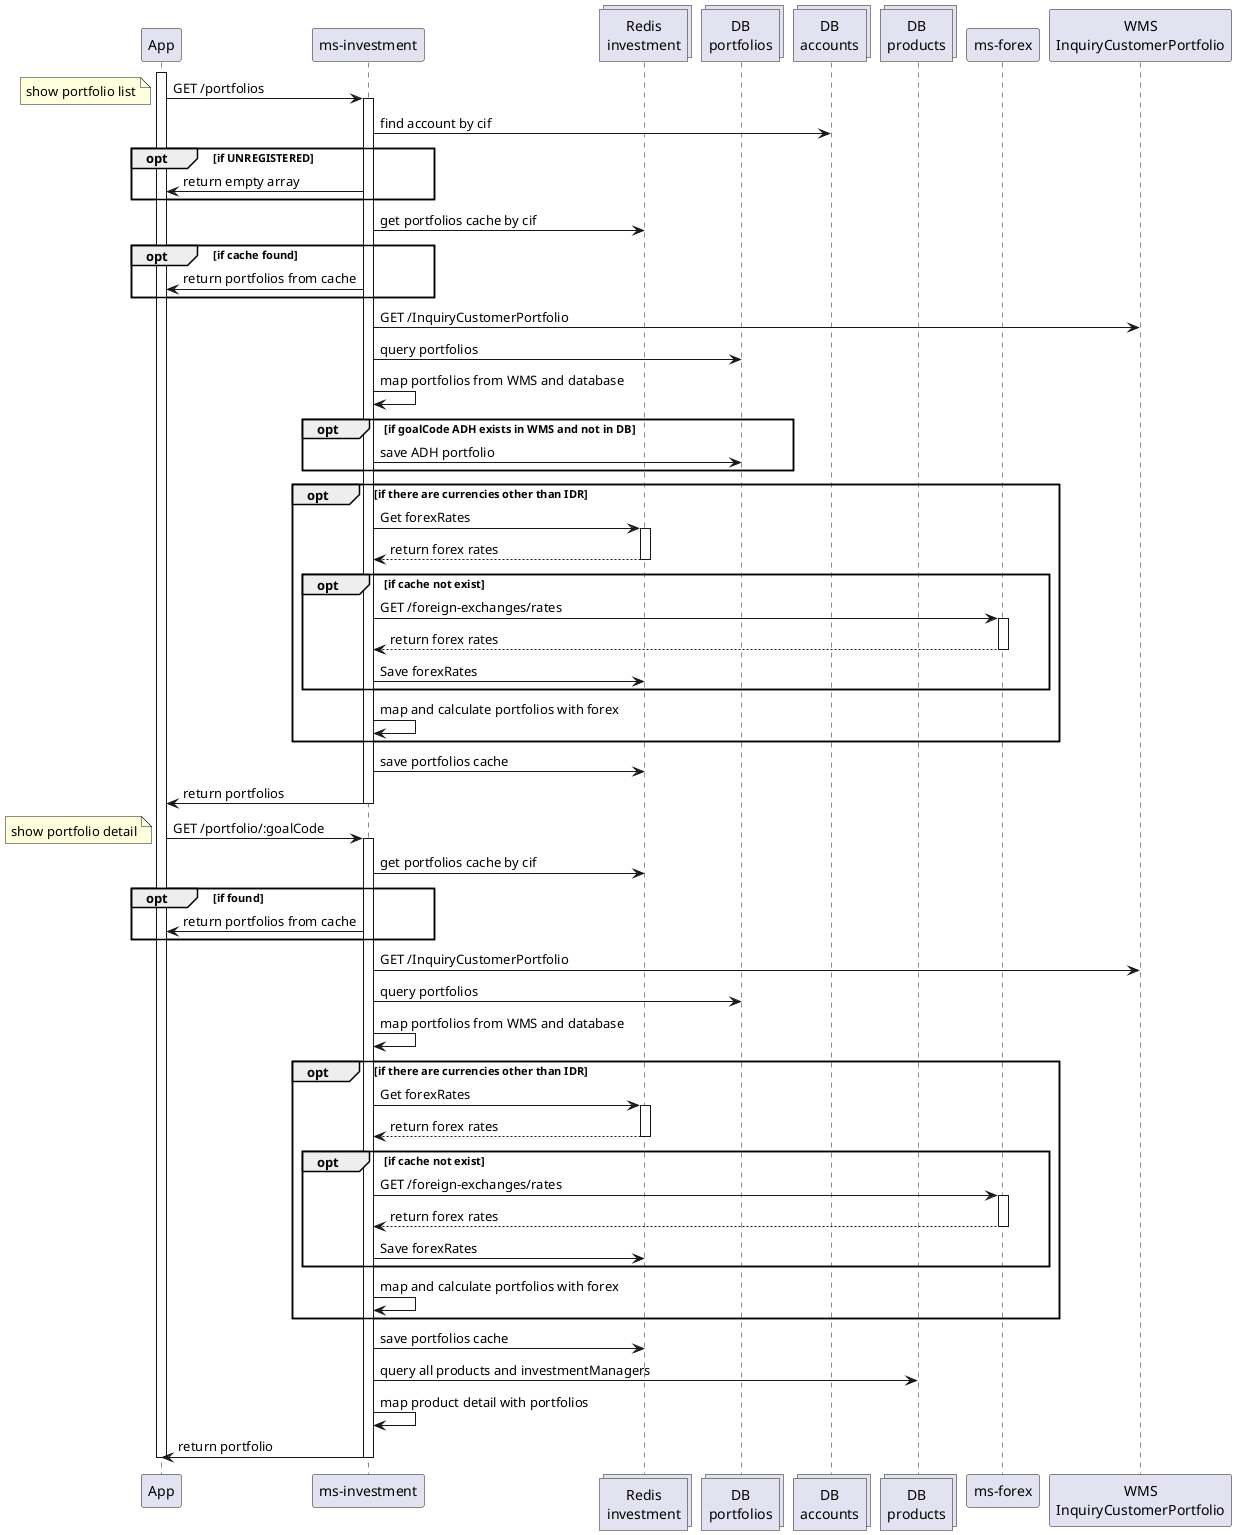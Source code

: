 @startuml portfolio
participant "App" as app
participant "ms-investment" as mi
collections "Redis\ninvestment" as redis
collections "DB\nportfolios" as portfolios
collections "DB\naccounts" as accounts
collections "DB\nproducts" as products
participant "ms-forex" as forex
participant "WMS\nInquiryCustomerPortfolio" as wms

activate app
app -> mi: GET /portfolios
note left: show portfolio list
activate mi
mi ->  accounts: find account by cif
opt if UNREGISTERED
mi -> app: return empty array
end
mi -> redis: get portfolios cache by cif
opt if cache found
mi -> app: return portfolios from cache
end
mi -> wms: GET /InquiryCustomerPortfolio
mi -> portfolios: query portfolios
mi -> mi: map portfolios from WMS and database
opt if goalCode ADH exists in WMS and not in DB
mi -> portfolios: save ADH portfolio
end

opt if there are currencies other than IDR
mi -> redis: Get forexRates
activate redis
redis --> mi: return forex rates
deactivate redis

opt if cache not exist
mi -> forex: GET /foreign-exchanges/rates
activate forex
forex --> mi: return forex rates
deactivate forex
mi -> redis: Save forexRates
end opt if cache not exist
mi -> mi: map and calculate portfolios with forex
end opt if there are currencies other than IDR

mi -> redis: save portfolios cache
mi -> app: return portfolios
deactivate mi

app -> mi: GET /portfolio/:goalCode
note left: show portfolio detail
activate mi
mi -> redis: get portfolios cache by cif
opt if found
mi -> app: return portfolios from cache
end
mi -> wms: GET /InquiryCustomerPortfolio
mi -> portfolios: query portfolios
mi -> mi: map portfolios from WMS and database

opt if there are currencies other than IDR
mi -> redis: Get forexRates
activate redis
redis --> mi: return forex rates
deactivate redis

opt if cache not exist
mi -> forex: GET /foreign-exchanges/rates
activate forex
forex --> mi: return forex rates
deactivate forex
mi -> redis: Save forexRates
end opt if cache not exist
mi -> mi: map and calculate portfolios with forex
end opt if there are currencies other than IDR

mi -> redis: save portfolios cache
mi -> products: query all products and investmentManagers
mi -> mi: map product detail with portfolios
mi -> app: return portfolio
deactivate mi
deactivate app

@enduml